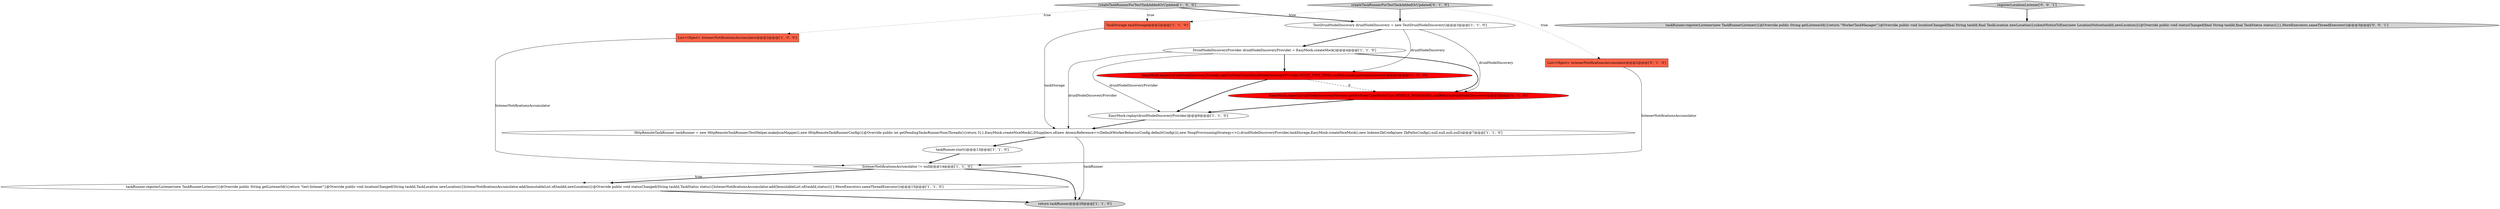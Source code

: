 digraph {
6 [style = filled, label = "TestDruidNodeDiscovery druidNodeDiscovery = new TestDruidNodeDiscovery()@@@3@@@['1', '1', '0']", fillcolor = white, shape = ellipse image = "AAA0AAABBB1BBB"];
15 [style = filled, label = "taskRunner.registerListener(new TaskRunnerListener(){@Override public String getListenerId(){return \"WorkerTaskManager\"}@Override public void locationChanged(final String taskId,final TaskLocation newLocation){submitNoticeToExec(new LocationNotice(taskId,newLocation))}@Override public void statusChanged(final String taskId,final TaskStatus status){}},MoreExecutors.sameThreadExecutor())@@@3@@@['0', '0', '1']", fillcolor = lightgray, shape = ellipse image = "AAA0AAABBB3BBB"];
0 [style = filled, label = "taskRunner.start()@@@13@@@['1', '1', '0']", fillcolor = white, shape = ellipse image = "AAA0AAABBB1BBB"];
5 [style = filled, label = "listenerNotificationsAccumulator != null@@@14@@@['1', '1', '0']", fillcolor = white, shape = diamond image = "AAA0AAABBB1BBB"];
12 [style = filled, label = "EasyMock.expect(druidNodeDiscoveryProvider.getForNodeType(NodeType.MIDDLE_MANAGER)).andReturn(druidNodeDiscovery)@@@5@@@['0', '1', '0']", fillcolor = red, shape = ellipse image = "AAA1AAABBB2BBB"];
3 [style = filled, label = "List<Object> listenerNotificationsAccumulator@@@2@@@['1', '0', '0']", fillcolor = tomato, shape = box image = "AAA0AAABBB1BBB"];
4 [style = filled, label = "HttpRemoteTaskRunner taskRunner = new HttpRemoteTaskRunner(TestHelper.makeJsonMapper(),new HttpRemoteTaskRunnerConfig(){@Override public int getPendingTasksRunnerNumThreads(){return 3}},EasyMock.createNiceMock(),DSuppliers.of(new AtomicReference<>(DefaultWorkerBehaviorConfig.defaultConfig())),new NoopProvisioningStrategy<>(),druidNodeDiscoveryProvider,taskStorage,EasyMock.createNiceMock(),new IndexerZkConfig(new ZkPathsConfig(),null,null,null,null))@@@7@@@['1', '1', '0']", fillcolor = white, shape = ellipse image = "AAA0AAABBB1BBB"];
13 [style = filled, label = "List<Object> listenerNotificationsAccumulator@@@2@@@['0', '1', '0']", fillcolor = tomato, shape = box image = "AAA0AAABBB2BBB"];
2 [style = filled, label = "taskRunner.registerListener(new TaskRunnerListener(){@Override public String getListenerId(){return \"test-listener\"}@Override public void locationChanged(String taskId,TaskLocation newLocation){listenerNotificationsAccumulator.add(ImmutableList.of(taskId,newLocation))}@Override public void statusChanged(String taskId,TaskStatus status){listenerNotificationsAccumulator.add(ImmutableList.of(taskId,status))}},MoreExecutors.sameThreadExecutor())@@@15@@@['1', '1', '0']", fillcolor = white, shape = ellipse image = "AAA0AAABBB1BBB"];
9 [style = filled, label = "TaskStorage taskStorage@@@2@@@['1', '1', '0']", fillcolor = tomato, shape = box image = "AAA0AAABBB1BBB"];
14 [style = filled, label = "createTaskRunnerForTestTaskAddedOrUpdated['0', '1', '0']", fillcolor = lightgray, shape = diamond image = "AAA0AAABBB2BBB"];
1 [style = filled, label = "EasyMock.expect(druidNodeDiscoveryProvider.getForNodeType(DruidNodeDiscoveryProvider.NODE_TYPE_MM)).andReturn(druidNodeDiscovery)@@@5@@@['1', '0', '0']", fillcolor = red, shape = ellipse image = "AAA1AAABBB1BBB"];
7 [style = filled, label = "return taskRunner@@@28@@@['1', '1', '0']", fillcolor = lightgray, shape = ellipse image = "AAA0AAABBB1BBB"];
16 [style = filled, label = "registerLocationListener['0', '0', '1']", fillcolor = lightgray, shape = diamond image = "AAA0AAABBB3BBB"];
11 [style = filled, label = "createTaskRunnerForTestTaskAddedOrUpdated['1', '0', '0']", fillcolor = lightgray, shape = diamond image = "AAA0AAABBB1BBB"];
10 [style = filled, label = "EasyMock.replay(druidNodeDiscoveryProvider)@@@6@@@['1', '1', '0']", fillcolor = white, shape = ellipse image = "AAA0AAABBB1BBB"];
8 [style = filled, label = "DruidNodeDiscoveryProvider druidNodeDiscoveryProvider = EasyMock.createMock()@@@4@@@['1', '1', '0']", fillcolor = white, shape = ellipse image = "AAA0AAABBB1BBB"];
16->15 [style = bold, label=""];
3->5 [style = solid, label="listenerNotificationsAccumulator"];
11->6 [style = bold, label=""];
4->7 [style = solid, label="taskRunner"];
11->9 [style = dotted, label="true"];
6->12 [style = solid, label="druidNodeDiscovery"];
9->4 [style = solid, label="taskStorage"];
14->13 [style = dotted, label="true"];
8->10 [style = solid, label="druidNodeDiscoveryProvider"];
4->0 [style = bold, label=""];
8->1 [style = bold, label=""];
1->12 [style = dashed, label="0"];
5->2 [style = bold, label=""];
12->10 [style = bold, label=""];
6->8 [style = bold, label=""];
13->5 [style = solid, label="listenerNotificationsAccumulator"];
10->4 [style = bold, label=""];
8->4 [style = solid, label="druidNodeDiscoveryProvider"];
5->7 [style = bold, label=""];
14->9 [style = dotted, label="true"];
2->7 [style = bold, label=""];
1->10 [style = bold, label=""];
11->3 [style = dotted, label="true"];
14->6 [style = bold, label=""];
8->12 [style = bold, label=""];
5->2 [style = dotted, label="true"];
0->5 [style = bold, label=""];
6->1 [style = solid, label="druidNodeDiscovery"];
}
